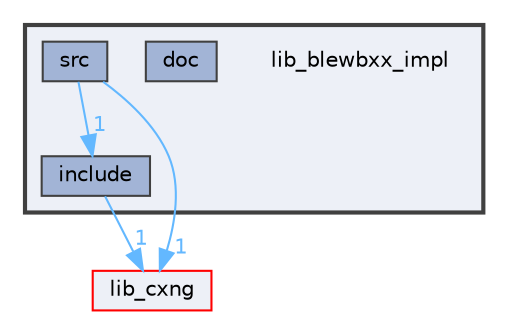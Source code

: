 digraph "lib_blewbxx_impl"
{
 // LATEX_PDF_SIZE
  bgcolor="transparent";
  edge [fontname=Helvetica,fontsize=10,labelfontname=Helvetica,labelfontsize=10];
  node [fontname=Helvetica,fontsize=10,shape=box,height=0.2,width=0.4];
  compound=true
  subgraph clusterdir_c4a37ac6fb66a90d51c724e3d332b1b6 {
    graph [ bgcolor="#edf0f7", pencolor="grey25", label="", fontname=Helvetica,fontsize=10 style="filled,bold", URL="dir_c4a37ac6fb66a90d51c724e3d332b1b6.html",tooltip=""]
    dir_c4a37ac6fb66a90d51c724e3d332b1b6 [shape=plaintext, label="lib_blewbxx_impl"];
  dir_2f8792b8c221f0c69e9c38d21afbd2bb [label="doc", fillcolor="#a2b4d6", color="grey25", style="filled", URL="dir_2f8792b8c221f0c69e9c38d21afbd2bb.html",tooltip=""];
  dir_b5e317f4de67482bd0c69c2478402f71 [label="include", fillcolor="#a2b4d6", color="grey25", style="filled", URL="dir_b5e317f4de67482bd0c69c2478402f71.html",tooltip=""];
  dir_aa5849b8aa32e481dc83f8d9d73d26f5 [label="src", fillcolor="#a2b4d6", color="grey25", style="filled", URL="dir_aa5849b8aa32e481dc83f8d9d73d26f5.html",tooltip=""];
  }
  dir_f19cb56d6ecfeb72444413e62ae31a52 [label="lib_cxng", fillcolor="#edf0f7", color="red", style="filled", URL="dir_f19cb56d6ecfeb72444413e62ae31a52.html",tooltip=""];
  dir_b5e317f4de67482bd0c69c2478402f71->dir_f19cb56d6ecfeb72444413e62ae31a52 [headlabel="1", labeldistance=1.5 headhref="dir_000011_000018.html" color="steelblue1" fontcolor="steelblue1"];
  dir_aa5849b8aa32e481dc83f8d9d73d26f5->dir_b5e317f4de67482bd0c69c2478402f71 [headlabel="1", labeldistance=1.5 headhref="dir_000027_000011.html" color="steelblue1" fontcolor="steelblue1"];
  dir_aa5849b8aa32e481dc83f8d9d73d26f5->dir_f19cb56d6ecfeb72444413e62ae31a52 [headlabel="1", labeldistance=1.5 headhref="dir_000027_000018.html" color="steelblue1" fontcolor="steelblue1"];
}
